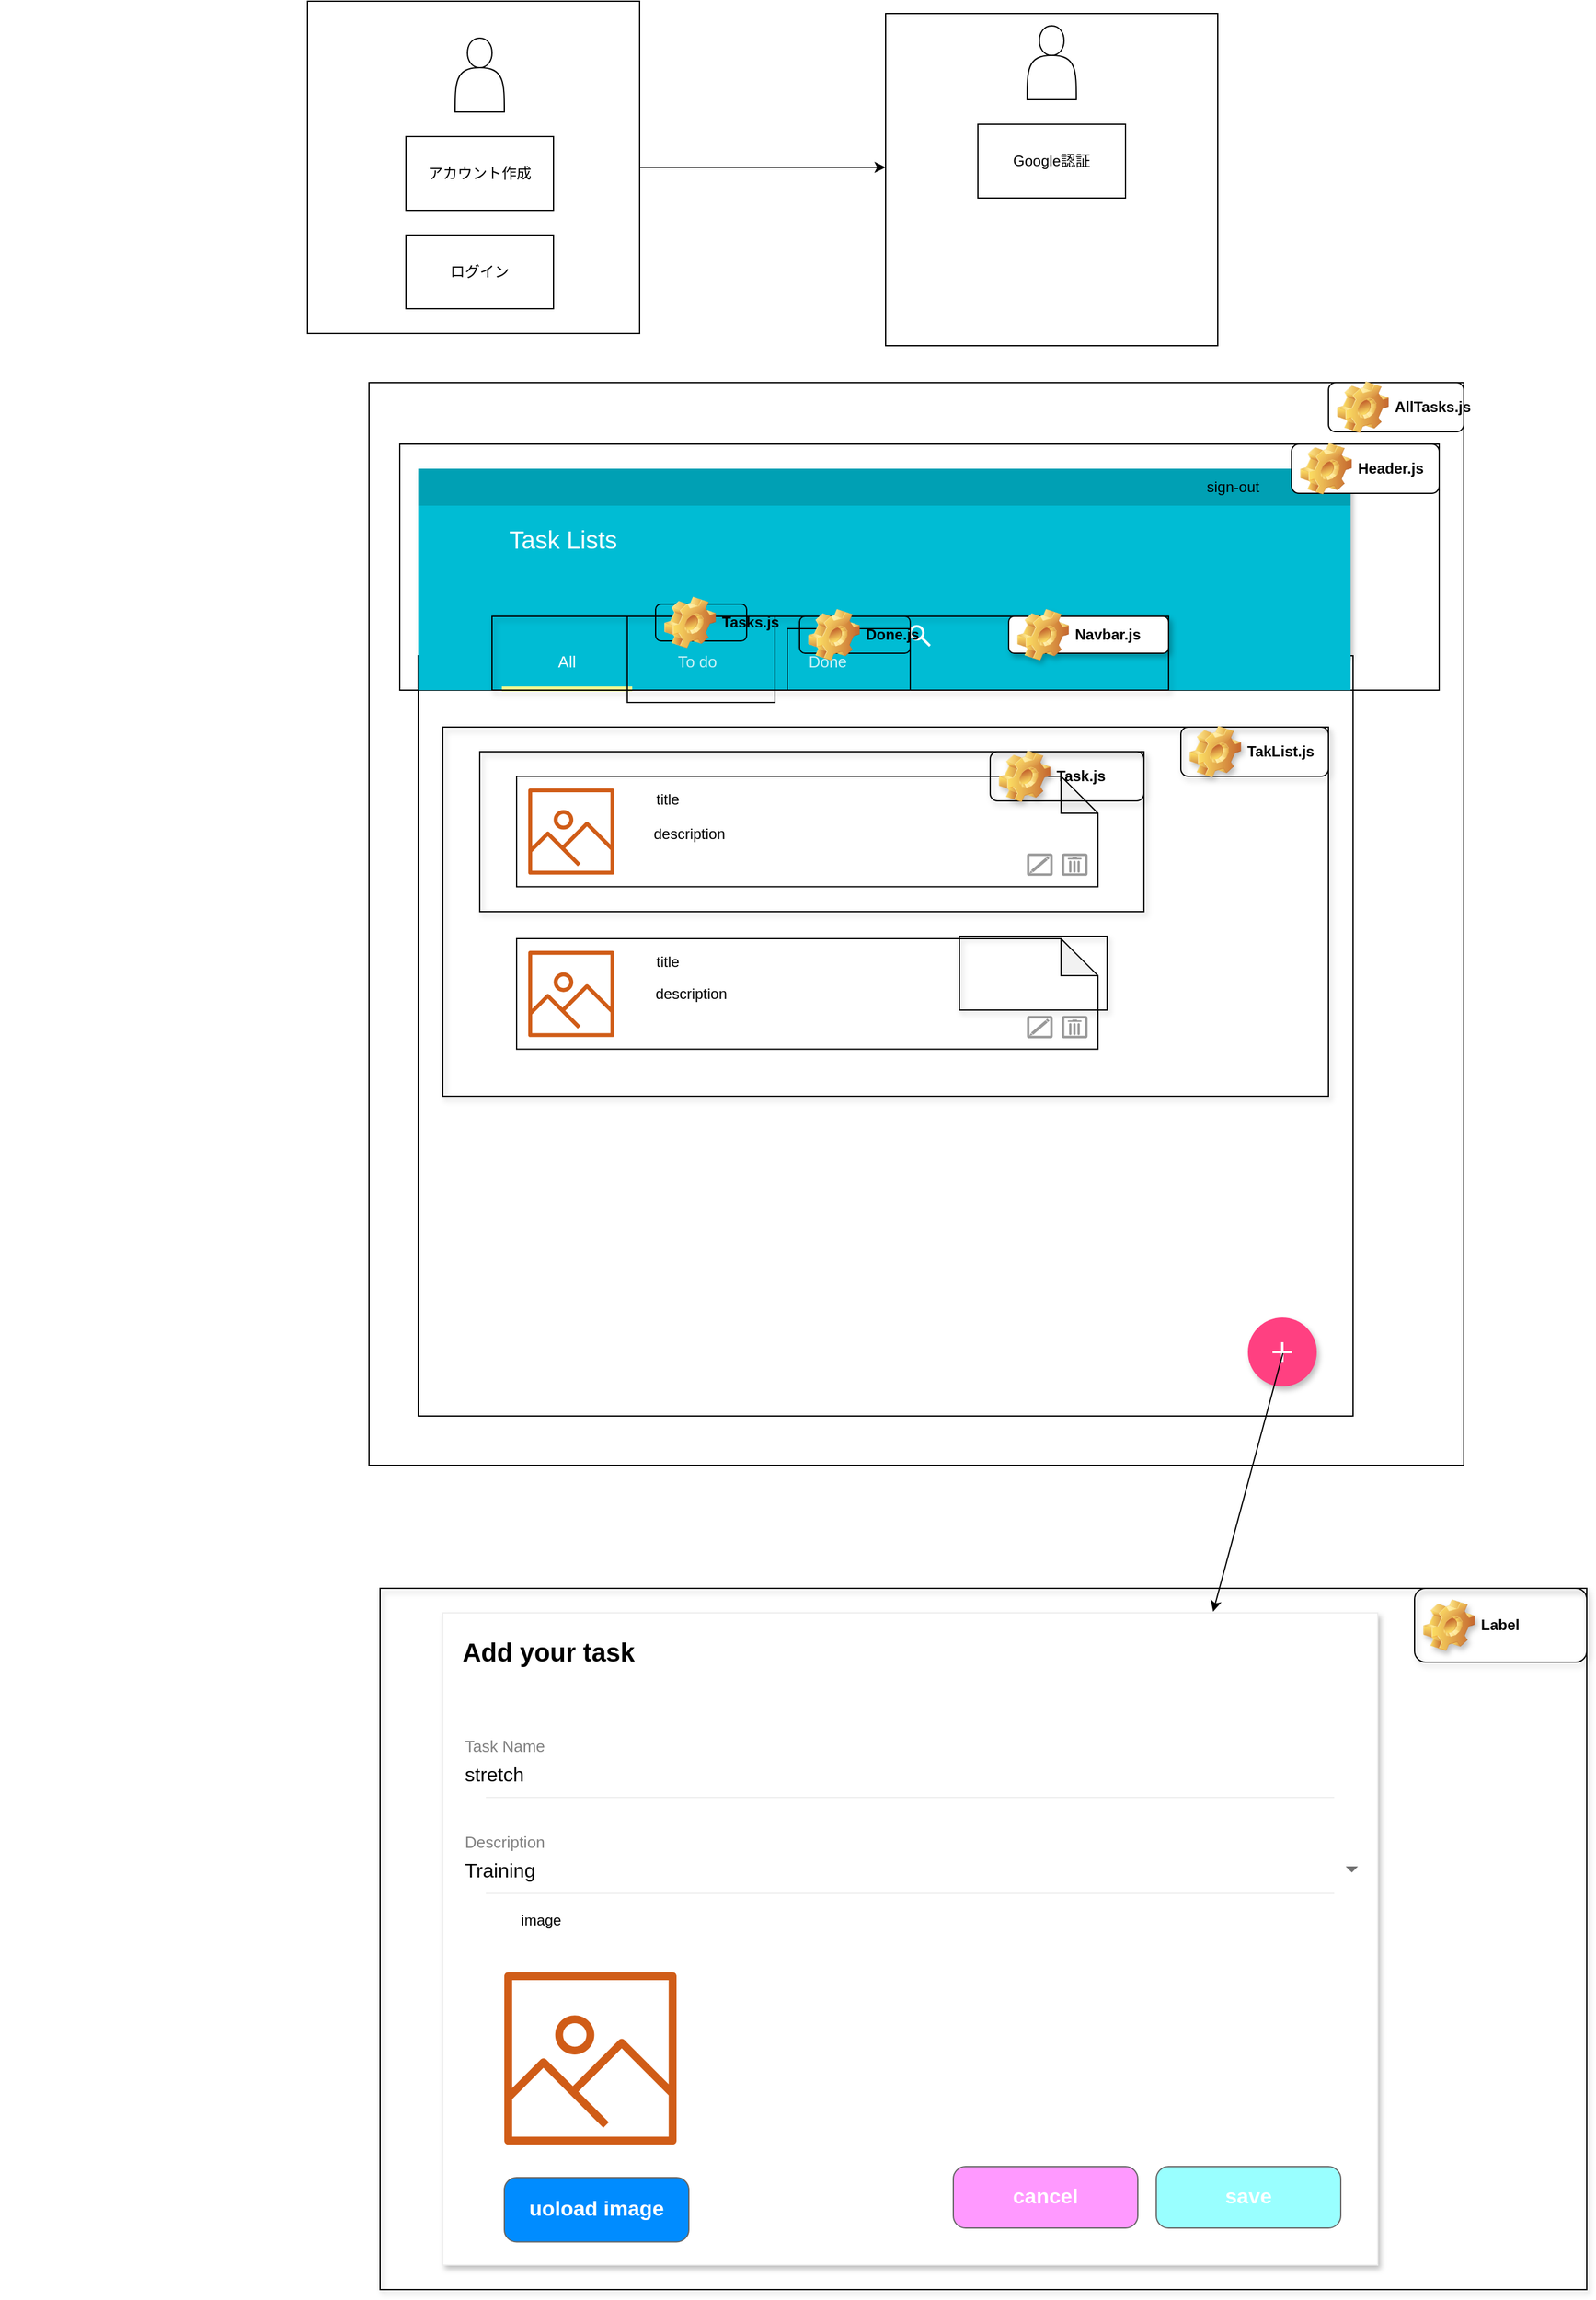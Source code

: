 <mxfile>
    <diagram id="0pb8bj_WZJrNMkB9vcmM" name="ページ1">
        <mxGraphModel dx="1406" dy="431" grid="1" gridSize="10" guides="1" tooltips="1" connect="1" arrows="1" fold="1" page="1" pageScale="1" pageWidth="1169" pageHeight="1654" math="0" shadow="0">
            <root>
                <mxCell id="0"/>
                <mxCell id="1" parent="0"/>
                <mxCell id="225" value="" style="rounded=0;whiteSpace=wrap;html=1;fillColor=none;" parent="1" vertex="1">
                    <mxGeometry x="70" y="330" width="890" height="880" as="geometry"/>
                </mxCell>
                <mxCell id="216" value="" style="rounded=0;whiteSpace=wrap;html=1;" parent="1" vertex="1">
                    <mxGeometry x="110" y="552" width="760" height="618" as="geometry"/>
                </mxCell>
                <mxCell id="10" value="" style="group" parent="1" vertex="1" connectable="0">
                    <mxGeometry x="490" y="30" width="270" height="270" as="geometry"/>
                </mxCell>
                <mxCell id="6" value="" style="whiteSpace=wrap;html=1;aspect=fixed;" parent="10" vertex="1">
                    <mxGeometry width="270" height="270" as="geometry"/>
                </mxCell>
                <mxCell id="7" value="" style="shape=actor;whiteSpace=wrap;html=1;" parent="10" vertex="1">
                    <mxGeometry x="115" y="10" width="40" height="60" as="geometry"/>
                </mxCell>
                <mxCell id="8" value="Google認証" style="rounded=0;whiteSpace=wrap;html=1;" parent="10" vertex="1">
                    <mxGeometry x="75" y="90" width="120" height="60" as="geometry"/>
                </mxCell>
                <mxCell id="11" value="" style="group" parent="1" vertex="1" connectable="0">
                    <mxGeometry x="20" y="20" width="270" height="270" as="geometry"/>
                </mxCell>
                <mxCell id="2" value="" style="whiteSpace=wrap;html=1;aspect=fixed;" parent="11" vertex="1">
                    <mxGeometry width="270" height="270" as="geometry"/>
                </mxCell>
                <mxCell id="3" value="" style="shape=actor;whiteSpace=wrap;html=1;" parent="11" vertex="1">
                    <mxGeometry x="120" y="30" width="40" height="60" as="geometry"/>
                </mxCell>
                <mxCell id="4" value="アカウント作成" style="rounded=0;whiteSpace=wrap;html=1;" parent="11" vertex="1">
                    <mxGeometry x="80" y="110" width="120" height="60" as="geometry"/>
                </mxCell>
                <mxCell id="5" value="ログイン" style="rounded=0;whiteSpace=wrap;html=1;" parent="11" vertex="1">
                    <mxGeometry x="80" y="190" width="120" height="60" as="geometry"/>
                </mxCell>
                <mxCell id="14" style="edgeStyle=orthogonalEdgeStyle;rounded=0;orthogonalLoop=1;jettySize=auto;html=1;exitX=1;exitY=0.5;exitDx=0;exitDy=0;entryX=0;entryY=0.463;entryDx=0;entryDy=0;entryPerimeter=0;" parent="1" source="2" target="6" edge="1">
                    <mxGeometry relative="1" as="geometry"/>
                </mxCell>
                <mxCell id="187" value="" style="group" parent="1" vertex="1" connectable="0">
                    <mxGeometry x="-230" y="820" width="1290" height="1060" as="geometry"/>
                </mxCell>
                <mxCell id="197" value="" style="group" parent="187" vertex="1" connectable="0">
                    <mxGeometry x="420" y="-170.004" width="472.603" height="89.811" as="geometry"/>
                </mxCell>
                <mxCell id="198" value="" style="shape=note;whiteSpace=wrap;html=1;backgroundOutline=1;darkOpacity=0.05;" parent="197" vertex="1">
                    <mxGeometry width="472.603" height="89.811" as="geometry"/>
                </mxCell>
                <mxCell id="199" value="" style="outlineConnect=0;fontColor=#232F3E;gradientColor=none;fillColor=#D05C17;strokeColor=none;dashed=0;verticalLabelPosition=bottom;verticalAlign=top;align=center;html=1;fontSize=12;fontStyle=0;aspect=fixed;pointerEvents=1;shape=mxgraph.aws4.container_registry_image;" parent="197" vertex="1">
                    <mxGeometry x="9.452" y="9.879" width="70.052" height="70.052" as="geometry"/>
                </mxCell>
                <mxCell id="200" value="title" style="text;html=1;strokeColor=none;fillColor=none;align=center;verticalAlign=middle;whiteSpace=wrap;rounded=0;" parent="197" vertex="1">
                    <mxGeometry x="103.973" y="9.879" width="37.808" height="17.962" as="geometry"/>
                </mxCell>
                <mxCell id="201" value="description" style="text;html=1;strokeColor=none;fillColor=none;align=center;verticalAlign=middle;whiteSpace=wrap;rounded=0;" parent="197" vertex="1">
                    <mxGeometry x="120" y="40" width="40.68" height="13.89" as="geometry"/>
                </mxCell>
                <mxCell id="203" value="" style="strokeColor=#999999;verticalLabelPosition=bottom;shadow=0;dashed=0;verticalAlign=top;strokeWidth=2;html=1;shape=mxgraph.mockup.misc.editIcon;" parent="197" vertex="1">
                    <mxGeometry x="415.89" y="63.766" width="18.904" height="16.166" as="geometry"/>
                </mxCell>
                <mxCell id="204" value="" style="strokeColor=#999999;verticalLabelPosition=bottom;shadow=0;dashed=0;verticalAlign=top;strokeWidth=2;html=1;shape=mxgraph.mockup.misc.trashcanIcon;" parent="197" vertex="1">
                    <mxGeometry x="444.247" y="63.766" width="18.904" height="16.166" as="geometry"/>
                </mxCell>
                <mxCell id="213" value="" style="group" parent="187" vertex="1" connectable="0">
                    <mxGeometry x="419.998" y="-38.0" width="472.603" height="89.811" as="geometry"/>
                </mxCell>
                <mxCell id="206" value="" style="shape=note;whiteSpace=wrap;html=1;backgroundOutline=1;darkOpacity=0.05;" parent="213" vertex="1">
                    <mxGeometry width="472.603" height="89.811" as="geometry"/>
                </mxCell>
                <mxCell id="207" value="" style="outlineConnect=0;fontColor=#232F3E;gradientColor=none;fillColor=#D05C17;strokeColor=none;dashed=0;verticalLabelPosition=bottom;verticalAlign=top;align=center;html=1;fontSize=12;fontStyle=0;aspect=fixed;pointerEvents=1;shape=mxgraph.aws4.container_registry_image;" parent="213" vertex="1">
                    <mxGeometry x="9.452" y="9.879" width="70.052" height="70.052" as="geometry"/>
                </mxCell>
                <mxCell id="208" value="title" style="text;html=1;strokeColor=none;fillColor=none;align=center;verticalAlign=middle;whiteSpace=wrap;rounded=0;" parent="213" vertex="1">
                    <mxGeometry x="103.973" y="9.879" width="37.808" height="17.962" as="geometry"/>
                </mxCell>
                <mxCell id="209" value="description" style="text;html=1;strokeColor=none;fillColor=none;align=center;verticalAlign=middle;whiteSpace=wrap;rounded=0;" parent="213" vertex="1">
                    <mxGeometry x="122.877" y="35.924" width="37.808" height="17.962" as="geometry"/>
                </mxCell>
                <mxCell id="211" value="" style="strokeColor=#999999;verticalLabelPosition=bottom;shadow=0;dashed=0;verticalAlign=top;strokeWidth=2;html=1;shape=mxgraph.mockup.misc.editIcon;" parent="213" vertex="1">
                    <mxGeometry x="415.89" y="63.766" width="18.904" height="16.166" as="geometry"/>
                </mxCell>
                <mxCell id="212" value="" style="strokeColor=#999999;verticalLabelPosition=bottom;shadow=0;dashed=0;verticalAlign=top;strokeWidth=2;html=1;shape=mxgraph.mockup.misc.trashcanIcon;" parent="213" vertex="1">
                    <mxGeometry x="444.247" y="63.766" width="18.904" height="16.166" as="geometry"/>
                </mxCell>
                <mxCell id="81" value="" style="dashed=0;shape=rect;fillColor=#ffffff;strokeColor=#eeeeee;shadow=1;" parent="187" vertex="1">
                    <mxGeometry x="360" y="510" width="760" height="530" as="geometry"/>
                </mxCell>
                <mxCell id="82" value="Add your task" style="text;verticalAlign=middle;spacing=16;fontSize=21;fontStyle=1;resizeWidth=1;" parent="81" vertex="1">
                    <mxGeometry width="760" height="60" relative="1" as="geometry">
                        <mxPoint as="offset"/>
                    </mxGeometry>
                </mxCell>
                <mxCell id="83" value="Task Name" style="text;spacingLeft=16;fontColor=#808080;fontSize=13;spacingTop=6;resizeWidth=1;" parent="81" vertex="1">
                    <mxGeometry width="760" height="30" relative="1" as="geometry">
                        <mxPoint y="88" as="offset"/>
                    </mxGeometry>
                </mxCell>
                <mxCell id="84" value="stretch" style="text;fontSize=16;spacing=2;spacingLeft=16;fontStyle=0;fontColor=#000000;resizeWidth=1;" parent="81" vertex="1">
                    <mxGeometry width="760" height="30" relative="1" as="geometry">
                        <mxPoint y="115" as="offset"/>
                    </mxGeometry>
                </mxCell>
                <mxCell id="85" value="" style="shape=line;strokeWidth=1;noLabel=1;strokeColor=#eeeeee;resizeWidth=1;" parent="81" vertex="1">
                    <mxGeometry x="0.046" width="689.711" height="20" relative="1" as="geometry">
                        <mxPoint y="140" as="offset"/>
                    </mxGeometry>
                </mxCell>
                <mxCell id="86" value="Description" style="text;spacingLeft=16;fontColor=#808080;fontSize=13;spacingTop=6;resizeWidth=1;" parent="81" vertex="1">
                    <mxGeometry width="760" height="30" relative="1" as="geometry">
                        <mxPoint y="166" as="offset"/>
                    </mxGeometry>
                </mxCell>
                <mxCell id="87" value="Training" style="text;fontSize=16;spacing=2;spacingLeft=16;fontStyle=0;fontColor=#000000;resizeWidth=1;" parent="81" vertex="1">
                    <mxGeometry width="760" height="30" relative="1" as="geometry">
                        <mxPoint y="193" as="offset"/>
                    </mxGeometry>
                </mxCell>
                <mxCell id="88" value="" style="dashed=0;shape=mxgraph.gmdl.triangle;strokeColor=none;fillColor=#707070;" parent="87" vertex="1">
                    <mxGeometry x="1" width="10" height="5" relative="1" as="geometry">
                        <mxPoint x="-26" y="13" as="offset"/>
                    </mxGeometry>
                </mxCell>
                <mxCell id="89" value="" style="dashed=0;shape=line;strokeWidth=1;noLabel=1;strokeColor=#eeeeee;resizeWidth=1;" parent="81" vertex="1">
                    <mxGeometry x="0.046" width="689.711" height="20" relative="1" as="geometry">
                        <mxPoint y="218" as="offset"/>
                    </mxGeometry>
                </mxCell>
                <mxCell id="217" value="" style="outlineConnect=0;fontColor=#232F3E;gradientColor=none;fillColor=#D05C17;strokeColor=none;dashed=0;verticalLabelPosition=bottom;verticalAlign=top;align=center;html=1;fontSize=12;fontStyle=0;aspect=fixed;pointerEvents=1;shape=mxgraph.aws4.container_registry_image;" parent="81" vertex="1">
                    <mxGeometry x="50" y="292.126" width="140" height="140" as="geometry"/>
                </mxCell>
                <mxCell id="219" value="uoload image" style="strokeWidth=1;shadow=0;dashed=0;align=center;html=1;shape=mxgraph.mockup.buttons.button;strokeColor=#666666;fontColor=#ffffff;mainText=;buttonStyle=round;fontSize=17;fontStyle=1;fillColor=#008cff;whiteSpace=wrap;" parent="81" vertex="1">
                    <mxGeometry x="50" y="459.055" width="150" height="52.165" as="geometry"/>
                </mxCell>
                <mxCell id="218" value="image" style="text;html=1;strokeColor=none;fillColor=none;align=center;verticalAlign=middle;whiteSpace=wrap;rounded=0;" parent="81" vertex="1">
                    <mxGeometry x="40" y="240" width="80" height="20" as="geometry"/>
                </mxCell>
                <mxCell id="222" value="cancel" style="strokeWidth=1;shadow=0;dashed=0;align=center;html=1;shape=mxgraph.mockup.buttons.button;strokeColor=#666666;fontColor=#ffffff;mainText=;buttonStyle=round;fontSize=17;fontStyle=1;fillColor=#FF99FF;whiteSpace=wrap;" parent="81" vertex="1">
                    <mxGeometry x="415" y="450" width="150" height="50" as="geometry"/>
                </mxCell>
                <mxCell id="223" value="save" style="strokeWidth=1;shadow=0;dashed=0;align=center;html=1;shape=mxgraph.mockup.buttons.button;strokeColor=#666666;fontColor=#ffffff;mainText=;buttonStyle=round;fontSize=17;fontStyle=1;fillColor=#99FFFF;whiteSpace=wrap;" parent="81" vertex="1">
                    <mxGeometry x="580" y="450" width="150" height="50" as="geometry"/>
                </mxCell>
                <mxCell id="244" value="" style="rounded=0;whiteSpace=wrap;html=1;shadow=1;fillColor=none;" parent="187" vertex="1">
                    <mxGeometry x="309" y="490" width="981" height="570" as="geometry"/>
                </mxCell>
                <mxCell id="245" value="Label" style="label;whiteSpace=wrap;html=1;image=img/clipart/Gear_128x128.png;shadow=1;fillColor=none;" parent="187" vertex="1">
                    <mxGeometry x="1150" y="490" width="140" height="60" as="geometry"/>
                </mxCell>
                <mxCell id="123" value="" style="shape=ellipse;fillColor=#FF4081;strokeColor=none;shadow=1;aspect=fixed;" parent="1" vertex="1">
                    <mxGeometry x="784.5" y="1090" width="56" height="56" as="geometry"/>
                </mxCell>
                <mxCell id="124" value="" style="dashed=0;html=1;shape=mxgraph.gmdl.plus;strokeColor=#ffffff;strokeWidth=2;shadow=0;" parent="123" vertex="1">
                    <mxGeometry x="20" y="20" width="16" height="16" as="geometry"/>
                </mxCell>
                <mxCell id="224" value="" style="endArrow=classic;html=1;exitX=0.531;exitY=0.563;exitDx=0;exitDy=0;exitPerimeter=0;entryX=0.824;entryY=-0.017;entryDx=0;entryDy=0;entryPerimeter=0;" parent="1" source="124" target="82" edge="1">
                    <mxGeometry width="50" height="50" relative="1" as="geometry">
                        <mxPoint x="780" y="1240" as="sourcePoint"/>
                        <mxPoint x="770" y="1260" as="targetPoint"/>
                    </mxGeometry>
                </mxCell>
                <mxCell id="226" value="AllTasks.js" style="label;whiteSpace=wrap;html=1;image=img/clipart/Gear_128x128.png;fillColor=#FFFFFF;" parent="1" vertex="1">
                    <mxGeometry x="850" y="330" width="110" height="40" as="geometry"/>
                </mxCell>
                <mxCell id="228" value="" style="rounded=0;whiteSpace=wrap;html=1;fillColor=none;" parent="1" vertex="1">
                    <mxGeometry x="95" y="380" width="845" height="200" as="geometry"/>
                </mxCell>
                <mxCell id="64" value="na" style="dashed=0;shape=rect;fillColor=#ffffff;strokeColor=none;shadow=1;" parent="1" vertex="1">
                    <mxGeometry x="110" y="400" width="758" height="152" as="geometry"/>
                </mxCell>
                <mxCell id="65" value="" style="dashed=0;shape=rect;fillColor=#00A0B4;strokeColor=none;resizeWidth=1;" parent="64" vertex="1">
                    <mxGeometry width="758" height="32" relative="1" as="geometry"/>
                </mxCell>
                <mxCell id="121" value="sign-out" style="text;html=1;strokeColor=none;fillColor=none;align=center;verticalAlign=middle;whiteSpace=wrap;rounded=0;" parent="64" vertex="1">
                    <mxGeometry x="620" width="85" height="30" as="geometry"/>
                </mxCell>
                <mxCell id="69" value="Task Lists" style="dashed=0;shape=rect;strokeColor=none;fillColor=#00BCD4;resizeWidth=1;resizeHeight=1;fontSize=20;fontColor=#FFFFFF;spacingTop=9;verticalAlign=top;align=left;spacingLeft=72;" parent="64" vertex="1">
                    <mxGeometry width="758" height="150" relative="1" as="geometry">
                        <mxPoint y="30" as="offset"/>
                    </mxGeometry>
                </mxCell>
                <mxCell id="71" value="All" style="text;fontSize=13;fontColor=#FFFFFF;verticalAlign=middle;align=center;" parent="69" vertex="1">
                    <mxGeometry y="1" width="106" height="48" relative="1" as="geometry">
                        <mxPoint x="68" y="-48" as="offset"/>
                    </mxGeometry>
                </mxCell>
                <mxCell id="72" value="To do" style="text;fontSize=13;fontColor=#FFFFFF;verticalAlign=middle;align=center;textOpacity=80;" parent="69" vertex="1">
                    <mxGeometry y="1" width="106" height="48" relative="1" as="geometry">
                        <mxPoint x="174" y="-48" as="offset"/>
                    </mxGeometry>
                </mxCell>
                <mxCell id="73" value="Done" style="text;fontSize=13;fontColor=#FFFFFF;verticalAlign=middle;align=center;textOpacity=80;" parent="69" vertex="1">
                    <mxGeometry y="1" width="106" height="48" relative="1" as="geometry">
                        <mxPoint x="280" y="-48" as="offset"/>
                    </mxGeometry>
                </mxCell>
                <mxCell id="78" value="" style="dashed=0;shape=rect;strokeColor=none;fillColor=#F1FB8F;" parent="69" vertex="1">
                    <mxGeometry y="1" width="106" height="4" relative="1" as="geometry">
                        <mxPoint x="68" y="-3" as="offset"/>
                    </mxGeometry>
                </mxCell>
                <mxCell id="79" value="" style="dashed=0;shape=mxgraph.gmdl.search;strokeColor=#ffffff;fillColor=none;strokeWidth=2;" parent="69" vertex="1">
                    <mxGeometry x="1" width="16" height="16" relative="1" as="geometry">
                        <mxPoint x="-358" y="98" as="offset"/>
                    </mxGeometry>
                </mxCell>
                <mxCell id="234" value="" style="rounded=0;whiteSpace=wrap;html=1;shadow=1;fillColor=none;" parent="69" vertex="1">
                    <mxGeometry x="60" y="90" width="550" height="60" as="geometry"/>
                </mxCell>
                <mxCell id="235" value="Navbar.js" style="label;whiteSpace=wrap;html=1;image=img/clipart/Gear_128x128.png;shadow=1;" parent="69" vertex="1">
                    <mxGeometry x="480" y="90" width="130" height="30" as="geometry"/>
                </mxCell>
                <mxCell id="246" value="" style="rounded=0;whiteSpace=wrap;html=1;fillColor=none;" vertex="1" parent="69">
                    <mxGeometry x="170" y="90" width="120" height="70" as="geometry"/>
                </mxCell>
                <mxCell id="247" value="Tasks.js" style="label;whiteSpace=wrap;html=1;image=img/clipart/Gear_128x128.png;fillColor=none;" vertex="1" parent="69">
                    <mxGeometry x="193" y="80" width="74" height="30" as="geometry"/>
                </mxCell>
                <mxCell id="248" value="" style="rounded=0;whiteSpace=wrap;html=1;fillColor=none;" vertex="1" parent="69">
                    <mxGeometry x="300" y="100" width="100" height="50" as="geometry"/>
                </mxCell>
                <mxCell id="249" value="Done.js" style="label;whiteSpace=wrap;html=1;image=img/clipart/Gear_128x128.png;fillColor=none;" vertex="1" parent="69">
                    <mxGeometry x="310" y="90" width="90" height="30" as="geometry"/>
                </mxCell>
                <mxCell id="230" value="Header.js" style="label;whiteSpace=wrap;html=1;image=img/clipart/Gear_128x128.png;fillColor=#FFFFFF;" parent="1" vertex="1">
                    <mxGeometry x="820" y="380" width="120" height="40" as="geometry"/>
                </mxCell>
                <mxCell id="237" value="" style="rounded=0;whiteSpace=wrap;html=1;shadow=1;fillColor=none;" parent="1" vertex="1">
                    <mxGeometry x="160" y="630" width="540" height="130" as="geometry"/>
                </mxCell>
                <mxCell id="238" value="Task.js" style="label;whiteSpace=wrap;html=1;image=img/clipart/Gear_128x128.png;shadow=1;fillColor=none;" parent="1" vertex="1">
                    <mxGeometry x="575" y="630" width="125" height="40" as="geometry"/>
                </mxCell>
                <mxCell id="241" value="" style="rounded=0;whiteSpace=wrap;html=1;shadow=1;fillColor=none;" parent="1" vertex="1">
                    <mxGeometry x="550" y="780" width="120" height="60" as="geometry"/>
                </mxCell>
                <mxCell id="242" value="" style="rounded=0;whiteSpace=wrap;html=1;shadow=1;fillColor=none;" parent="1" vertex="1">
                    <mxGeometry x="130" y="610" width="720" height="300" as="geometry"/>
                </mxCell>
                <mxCell id="243" value="TakList.js" style="label;whiteSpace=wrap;html=1;image=img/clipart/Gear_128x128.png;shadow=1;fillColor=none;" parent="1" vertex="1">
                    <mxGeometry x="730" y="610" width="120" height="40" as="geometry"/>
                </mxCell>
            </root>
        </mxGraphModel>
    </diagram>
</mxfile>